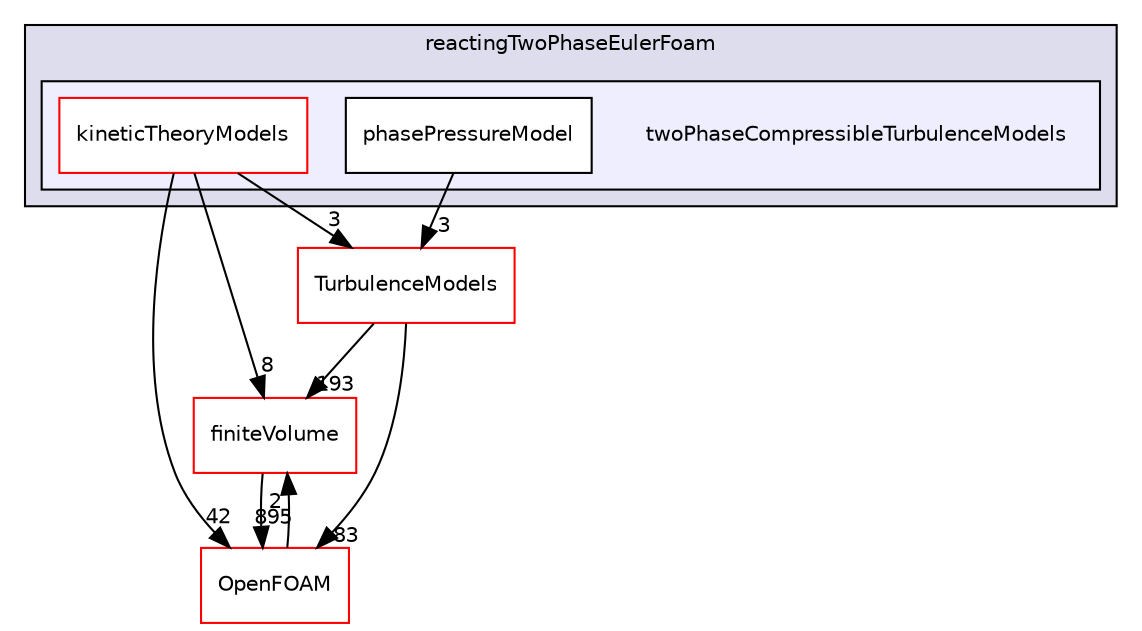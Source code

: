 digraph "src/phaseSystemModels/reactingEulerFoam/reactingTwoPhaseEulerFoam/twoPhaseCompressibleTurbulenceModels" {
  bgcolor=transparent;
  compound=true
  node [ fontsize="10", fontname="Helvetica"];
  edge [ labelfontsize="10", labelfontname="Helvetica"];
  subgraph clusterdir_893076ce9aa0f1416cb64c7f7014fd69 {
    graph [ bgcolor="#ddddee", pencolor="black", label="reactingTwoPhaseEulerFoam" fontname="Helvetica", fontsize="10", URL="dir_893076ce9aa0f1416cb64c7f7014fd69.html"]
  subgraph clusterdir_0df8dc692a0f448ef6ef3d12a726d1f5 {
    graph [ bgcolor="#eeeeff", pencolor="black", label="" URL="dir_0df8dc692a0f448ef6ef3d12a726d1f5.html"];
    dir_0df8dc692a0f448ef6ef3d12a726d1f5 [shape=plaintext label="twoPhaseCompressibleTurbulenceModels"];
    dir_b59ca26c062c0c174b35a1414a45772a [shape=box label="kineticTheoryModels" color="red" fillcolor="white" style="filled" URL="dir_b59ca26c062c0c174b35a1414a45772a.html"];
    dir_caf4ff84377f9473523db9025715e4db [shape=box label="phasePressureModel" color="black" fillcolor="white" style="filled" URL="dir_caf4ff84377f9473523db9025715e4db.html"];
  }
  }
  dir_9bd15774b555cf7259a6fa18f99fe99b [shape=box label="finiteVolume" color="red" URL="dir_9bd15774b555cf7259a6fa18f99fe99b.html"];
  dir_1eda626aeac0f0ad2848c36acaa5d501 [shape=box label="TurbulenceModels" color="red" URL="dir_1eda626aeac0f0ad2848c36acaa5d501.html"];
  dir_c5473ff19b20e6ec4dfe5c310b3778a8 [shape=box label="OpenFOAM" color="red" URL="dir_c5473ff19b20e6ec4dfe5c310b3778a8.html"];
  dir_9bd15774b555cf7259a6fa18f99fe99b->dir_c5473ff19b20e6ec4dfe5c310b3778a8 [headlabel="895", labeldistance=1.5 headhref="dir_000814_002151.html"];
  dir_1eda626aeac0f0ad2848c36acaa5d501->dir_9bd15774b555cf7259a6fa18f99fe99b [headlabel="193", labeldistance=1.5 headhref="dir_002933_000814.html"];
  dir_1eda626aeac0f0ad2848c36acaa5d501->dir_c5473ff19b20e6ec4dfe5c310b3778a8 [headlabel="83", labeldistance=1.5 headhref="dir_002933_002151.html"];
  dir_b59ca26c062c0c174b35a1414a45772a->dir_9bd15774b555cf7259a6fa18f99fe99b [headlabel="8", labeldistance=1.5 headhref="dir_003305_000814.html"];
  dir_b59ca26c062c0c174b35a1414a45772a->dir_1eda626aeac0f0ad2848c36acaa5d501 [headlabel="3", labeldistance=1.5 headhref="dir_003305_002933.html"];
  dir_b59ca26c062c0c174b35a1414a45772a->dir_c5473ff19b20e6ec4dfe5c310b3778a8 [headlabel="42", labeldistance=1.5 headhref="dir_003305_002151.html"];
  dir_caf4ff84377f9473523db9025715e4db->dir_1eda626aeac0f0ad2848c36acaa5d501 [headlabel="3", labeldistance=1.5 headhref="dir_003366_002933.html"];
  dir_c5473ff19b20e6ec4dfe5c310b3778a8->dir_9bd15774b555cf7259a6fa18f99fe99b [headlabel="2", labeldistance=1.5 headhref="dir_002151_000814.html"];
}
